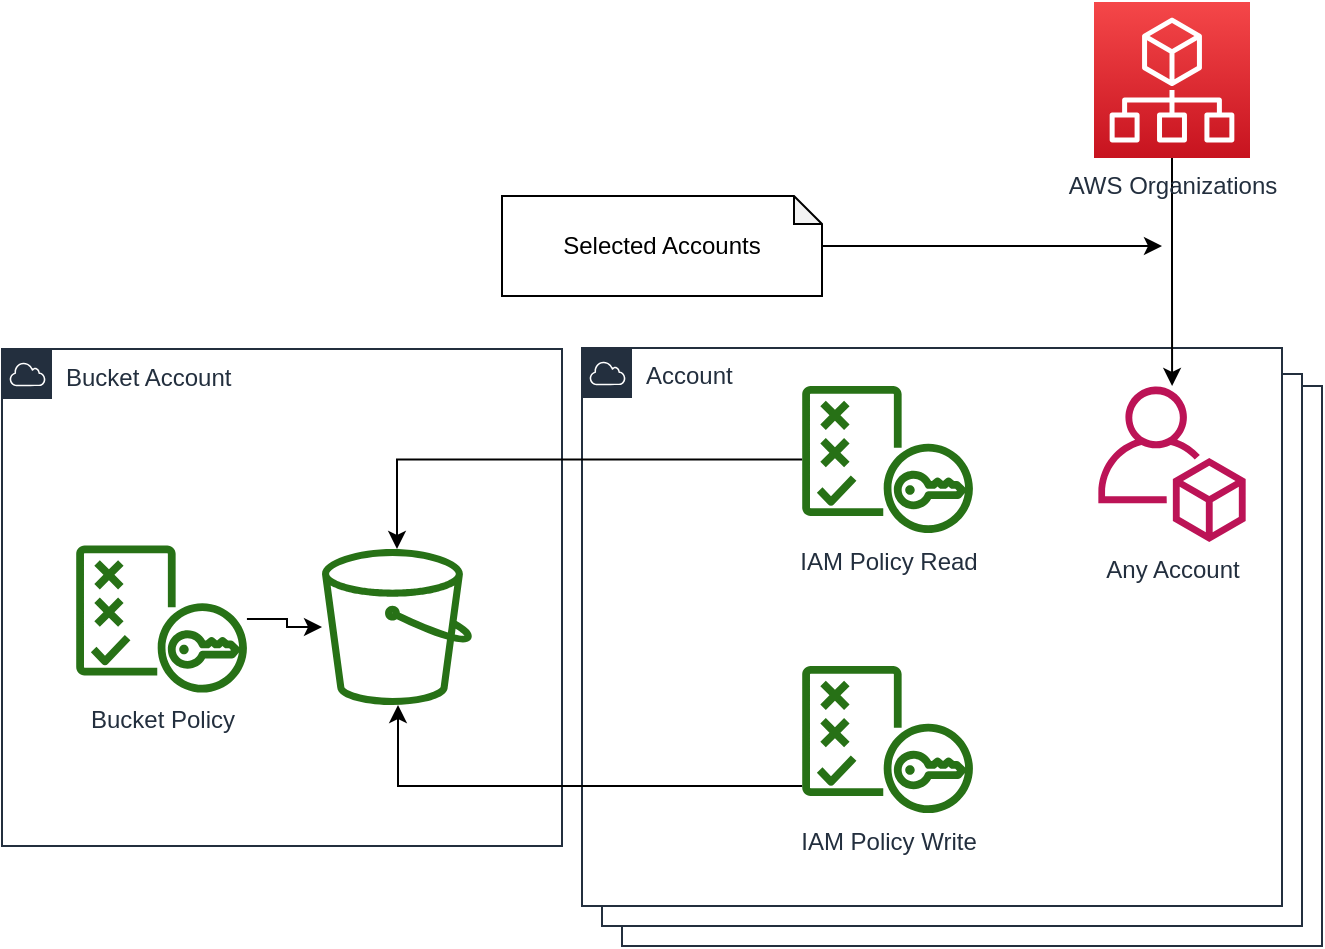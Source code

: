 <mxfile version="12.4.2" type="device" pages="1"><diagram id="2RtYLWlDNWbUnn51Y8WS" name="Page-1"><mxGraphModel dx="1106" dy="784" grid="1" gridSize="10" guides="1" tooltips="1" connect="1" arrows="1" fold="1" page="1" pageScale="1" pageWidth="827" pageHeight="1169" math="0" shadow="0"><root><mxCell id="0"/><mxCell id="1" parent="0"/><mxCell id="QVq7TnH4wLhP89ERpEUg-1" value="Bucket Account" style="points=[[0,0],[0.25,0],[0.5,0],[0.75,0],[1,0],[1,0.25],[1,0.5],[1,0.75],[1,1],[0.75,1],[0.5,1],[0.25,1],[0,1],[0,0.75],[0,0.5],[0,0.25]];outlineConnect=0;gradientColor=none;html=1;whiteSpace=wrap;fontSize=12;fontStyle=0;shape=mxgraph.aws4.group;grIcon=mxgraph.aws4.group_aws_cloud;strokeColor=#232F3E;fillColor=#ffffff;verticalAlign=top;align=left;spacingLeft=30;fontColor=#232F3E;dashed=0;" parent="1" vertex="1"><mxGeometry x="150" y="201.5" width="280" height="248.5" as="geometry"/></mxCell><mxCell id="QVq7TnH4wLhP89ERpEUg-2" value="Account" style="points=[[0,0],[0.25,0],[0.5,0],[0.75,0],[1,0],[1,0.25],[1,0.5],[1,0.75],[1,1],[0.75,1],[0.5,1],[0.25,1],[0,1],[0,0.75],[0,0.5],[0,0.25]];outlineConnect=0;gradientColor=none;html=1;whiteSpace=wrap;fontSize=12;fontStyle=0;shape=mxgraph.aws4.group;grIcon=mxgraph.aws4.group_aws_cloud;strokeColor=#232F3E;fillColor=#ffffff;verticalAlign=top;align=left;spacingLeft=30;fontColor=#232F3E;dashed=0;" parent="1" vertex="1"><mxGeometry x="460" y="220" width="350" height="280" as="geometry"/></mxCell><mxCell id="QVq7TnH4wLhP89ERpEUg-3" value="Account" style="points=[[0,0],[0.25,0],[0.5,0],[0.75,0],[1,0],[1,0.25],[1,0.5],[1,0.75],[1,1],[0.75,1],[0.5,1],[0.25,1],[0,1],[0,0.75],[0,0.5],[0,0.25]];outlineConnect=0;gradientColor=none;html=1;whiteSpace=wrap;fontSize=12;fontStyle=0;shape=mxgraph.aws4.group;grIcon=mxgraph.aws4.group_aws_cloud;strokeColor=#232F3E;fillColor=#ffffff;verticalAlign=top;align=left;spacingLeft=30;fontColor=#232F3E;dashed=0;" parent="1" vertex="1"><mxGeometry x="450" y="214" width="350" height="276" as="geometry"/></mxCell><mxCell id="QVq7TnH4wLhP89ERpEUg-4" value="Account" style="points=[[0,0],[0.25,0],[0.5,0],[0.75,0],[1,0],[1,0.25],[1,0.5],[1,0.75],[1,1],[0.75,1],[0.5,1],[0.25,1],[0,1],[0,0.75],[0,0.5],[0,0.25]];outlineConnect=0;gradientColor=none;html=1;whiteSpace=wrap;fontSize=12;fontStyle=0;shape=mxgraph.aws4.group;grIcon=mxgraph.aws4.group_aws_cloud;strokeColor=#232F3E;fillColor=#ffffff;verticalAlign=top;align=left;spacingLeft=30;fontColor=#232F3E;dashed=0;" parent="1" vertex="1"><mxGeometry x="440" y="201" width="350" height="279" as="geometry"/></mxCell><mxCell id="QVq7TnH4wLhP89ERpEUg-5" style="edgeStyle=orthogonalEdgeStyle;rounded=0;orthogonalLoop=1;jettySize=auto;html=1;" parent="1" source="QVq7TnH4wLhP89ERpEUg-7" target="QVq7TnH4wLhP89ERpEUg-6" edge="1"><mxGeometry relative="1" as="geometry"><mxPoint x="358" y="296" as="sourcePoint"/></mxGeometry></mxCell><mxCell id="QVq7TnH4wLhP89ERpEUg-6" value="Any Account" style="outlineConnect=0;fontColor=#232F3E;gradientColor=none;fillColor=#BC1356;strokeColor=none;dashed=0;verticalLabelPosition=bottom;verticalAlign=top;align=center;html=1;fontSize=12;fontStyle=0;aspect=fixed;pointerEvents=1;shape=mxgraph.aws4.organizations_account;" parent="1" vertex="1"><mxGeometry x="698" y="220" width="74" height="78" as="geometry"/></mxCell><mxCell id="QVq7TnH4wLhP89ERpEUg-7" value="AWS Organizations&lt;br&gt;" style="outlineConnect=0;fontColor=#232F3E;gradientColor=#F54749;gradientDirection=north;fillColor=#C7131F;strokeColor=#ffffff;dashed=0;verticalLabelPosition=bottom;verticalAlign=top;align=center;html=1;fontSize=12;fontStyle=0;aspect=fixed;shape=mxgraph.aws4.resourceIcon;resIcon=mxgraph.aws4.organizations;" parent="1" vertex="1"><mxGeometry x="696" y="28" width="78" height="78" as="geometry"/></mxCell><mxCell id="QVq7TnH4wLhP89ERpEUg-8" style="edgeStyle=orthogonalEdgeStyle;rounded=0;orthogonalLoop=1;jettySize=auto;html=1;" parent="1" source="QVq7TnH4wLhP89ERpEUg-9" edge="1"><mxGeometry relative="1" as="geometry"><mxPoint x="730" y="150" as="targetPoint"/></mxGeometry></mxCell><mxCell id="QVq7TnH4wLhP89ERpEUg-9" value="Selected Accounts" style="shape=note;whiteSpace=wrap;html=1;backgroundOutline=1;darkOpacity=0.05;strokeColor=#000000;fillColor=#FFFFFF;size=14;" parent="1" vertex="1"><mxGeometry x="400" y="125" width="160" height="50" as="geometry"/></mxCell><mxCell id="mXaiGfHOkAzMlu5KNLeJ-16" style="edgeStyle=orthogonalEdgeStyle;rounded=0;orthogonalLoop=1;jettySize=auto;html=1;" edge="1" parent="1" source="mXaiGfHOkAzMlu5KNLeJ-15" target="mXaiGfHOkAzMlu5KNLeJ-20"><mxGeometry relative="1" as="geometry"><mxPoint x="358" y="306" as="targetPoint"/></mxGeometry></mxCell><mxCell id="mXaiGfHOkAzMlu5KNLeJ-15" value="IAM Policy Read" style="outlineConnect=0;fontColor=#232F3E;gradientColor=none;fillColor=#277116;strokeColor=none;dashed=0;verticalLabelPosition=bottom;verticalAlign=top;align=center;html=1;fontSize=12;fontStyle=0;aspect=fixed;pointerEvents=1;shape=mxgraph.aws4.policy;shadow=0;" vertex="1" parent="1"><mxGeometry x="550" y="220" width="85.57" height="73.5" as="geometry"/></mxCell><mxCell id="mXaiGfHOkAzMlu5KNLeJ-20" value="" style="outlineConnect=0;fontColor=#232F3E;gradientColor=none;fillColor=#277116;strokeColor=none;dashed=0;verticalLabelPosition=bottom;verticalAlign=top;align=center;html=1;fontSize=12;fontStyle=0;aspect=fixed;pointerEvents=1;shape=mxgraph.aws4.bucket;shadow=0;" vertex="1" parent="1"><mxGeometry x="310" y="301.5" width="75" height="78" as="geometry"/></mxCell><mxCell id="mXaiGfHOkAzMlu5KNLeJ-24" style="edgeStyle=orthogonalEdgeStyle;rounded=0;orthogonalLoop=1;jettySize=auto;html=1;" edge="1" parent="1" source="mXaiGfHOkAzMlu5KNLeJ-21" target="mXaiGfHOkAzMlu5KNLeJ-20"><mxGeometry relative="1" as="geometry"/></mxCell><mxCell id="mXaiGfHOkAzMlu5KNLeJ-21" value="Bucket Policy" style="outlineConnect=0;fontColor=#232F3E;gradientColor=none;fillColor=#277116;strokeColor=none;dashed=0;verticalLabelPosition=bottom;verticalAlign=top;align=center;html=1;fontSize=12;fontStyle=0;aspect=fixed;pointerEvents=1;shape=mxgraph.aws4.policy;shadow=0;" vertex="1" parent="1"><mxGeometry x="187" y="299.75" width="85.57" height="73.5" as="geometry"/></mxCell><mxCell id="mXaiGfHOkAzMlu5KNLeJ-26" style="edgeStyle=orthogonalEdgeStyle;rounded=0;orthogonalLoop=1;jettySize=auto;html=1;" edge="1" parent="1" source="mXaiGfHOkAzMlu5KNLeJ-25" target="mXaiGfHOkAzMlu5KNLeJ-20"><mxGeometry relative="1" as="geometry"><Array as="points"><mxPoint x="348" y="420"/></Array></mxGeometry></mxCell><mxCell id="mXaiGfHOkAzMlu5KNLeJ-25" value="IAM Policy Write" style="outlineConnect=0;fontColor=#232F3E;gradientColor=none;fillColor=#277116;strokeColor=none;dashed=0;verticalLabelPosition=bottom;verticalAlign=top;align=center;html=1;fontSize=12;fontStyle=0;aspect=fixed;pointerEvents=1;shape=mxgraph.aws4.policy;shadow=0;" vertex="1" parent="1"><mxGeometry x="550" y="360" width="85.57" height="73.5" as="geometry"/></mxCell></root></mxGraphModel></diagram></mxfile>